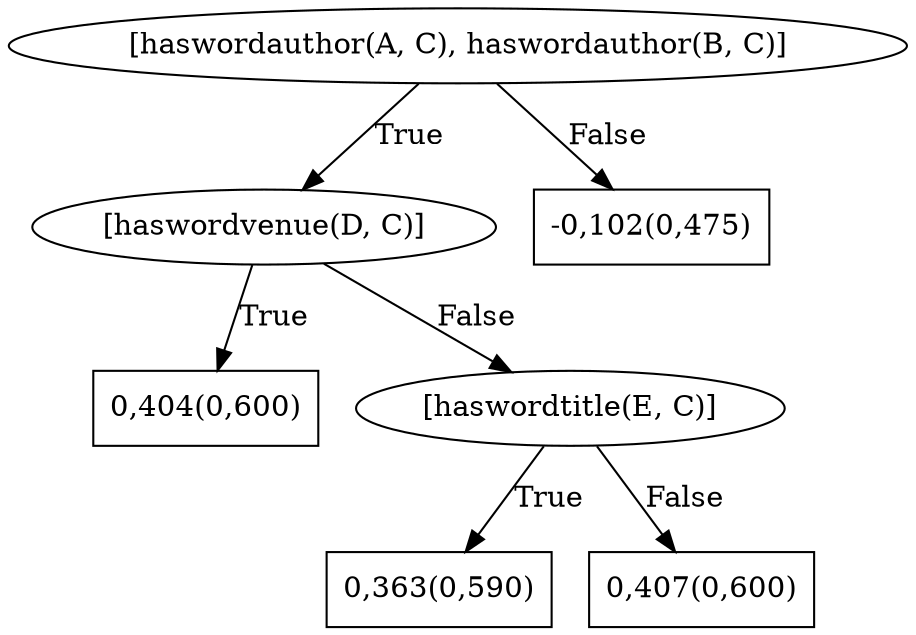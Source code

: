 digraph G{ 
1[label = "[haswordauthor(A, C), haswordauthor(B, C)]"];
1 -> 2[label="True"];
1 -> 3[label="False"];
2[label = "[haswordvenue(D, C)]"];
2 -> 4[label="True"];
2 -> 5[label="False"];
4[shape = box,label = "0,404(0,600)"];
5[label = "[haswordtitle(E, C)]"];
5 -> 6[label="True"];
5 -> 7[label="False"];
6[shape = box,label = "0,363(0,590)"];
7[shape = box,label = "0,407(0,600)"];
3[shape = box,label = "-0,102(0,475)"];
}
